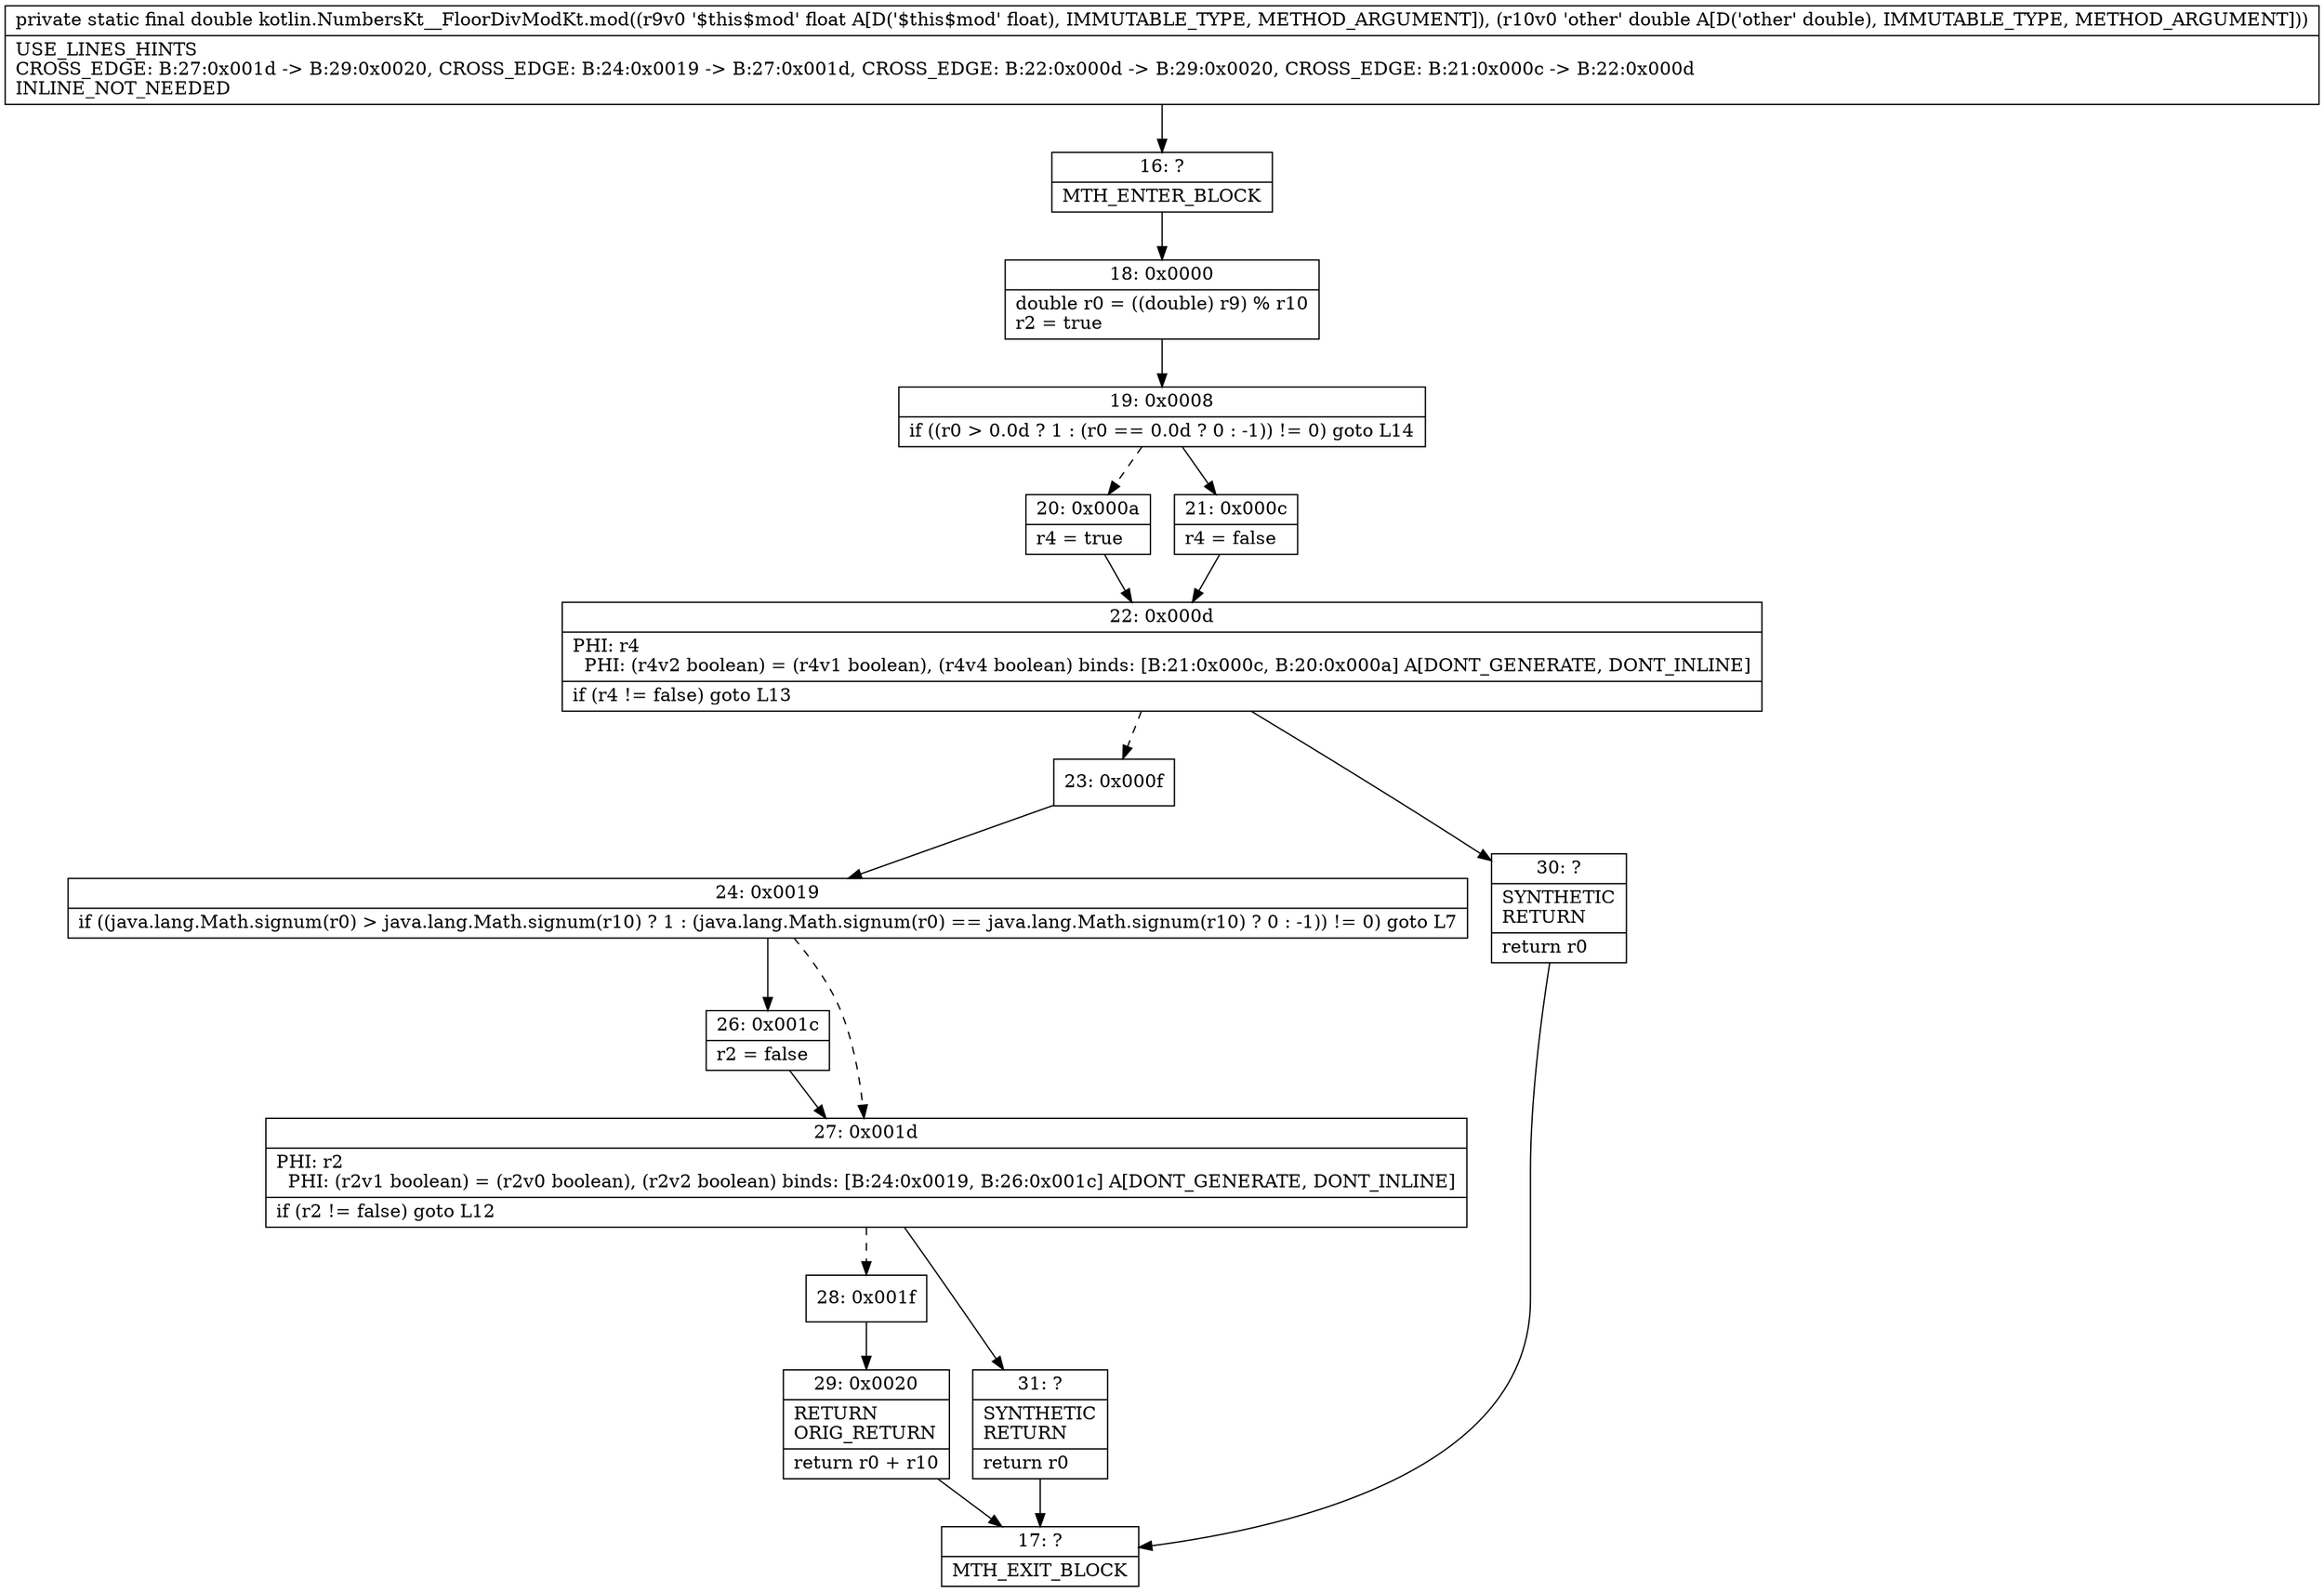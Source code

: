digraph "CFG forkotlin.NumbersKt__FloorDivModKt.mod(FD)D" {
Node_16 [shape=record,label="{16\:\ ?|MTH_ENTER_BLOCK\l}"];
Node_18 [shape=record,label="{18\:\ 0x0000|double r0 = ((double) r9) % r10\lr2 = true\l}"];
Node_19 [shape=record,label="{19\:\ 0x0008|if ((r0 \> 0.0d ? 1 : (r0 == 0.0d ? 0 : \-1)) != 0) goto L14\l}"];
Node_20 [shape=record,label="{20\:\ 0x000a|r4 = true\l}"];
Node_22 [shape=record,label="{22\:\ 0x000d|PHI: r4 \l  PHI: (r4v2 boolean) = (r4v1 boolean), (r4v4 boolean) binds: [B:21:0x000c, B:20:0x000a] A[DONT_GENERATE, DONT_INLINE]\l|if (r4 != false) goto L13\l}"];
Node_23 [shape=record,label="{23\:\ 0x000f}"];
Node_24 [shape=record,label="{24\:\ 0x0019|if ((java.lang.Math.signum(r0) \> java.lang.Math.signum(r10) ? 1 : (java.lang.Math.signum(r0) == java.lang.Math.signum(r10) ? 0 : \-1)) != 0) goto L7\l}"];
Node_26 [shape=record,label="{26\:\ 0x001c|r2 = false\l}"];
Node_27 [shape=record,label="{27\:\ 0x001d|PHI: r2 \l  PHI: (r2v1 boolean) = (r2v0 boolean), (r2v2 boolean) binds: [B:24:0x0019, B:26:0x001c] A[DONT_GENERATE, DONT_INLINE]\l|if (r2 != false) goto L12\l}"];
Node_28 [shape=record,label="{28\:\ 0x001f}"];
Node_29 [shape=record,label="{29\:\ 0x0020|RETURN\lORIG_RETURN\l|return r0 + r10\l}"];
Node_17 [shape=record,label="{17\:\ ?|MTH_EXIT_BLOCK\l}"];
Node_31 [shape=record,label="{31\:\ ?|SYNTHETIC\lRETURN\l|return r0\l}"];
Node_30 [shape=record,label="{30\:\ ?|SYNTHETIC\lRETURN\l|return r0\l}"];
Node_21 [shape=record,label="{21\:\ 0x000c|r4 = false\l}"];
MethodNode[shape=record,label="{private static final double kotlin.NumbersKt__FloorDivModKt.mod((r9v0 '$this$mod' float A[D('$this$mod' float), IMMUTABLE_TYPE, METHOD_ARGUMENT]), (r10v0 'other' double A[D('other' double), IMMUTABLE_TYPE, METHOD_ARGUMENT]))  | USE_LINES_HINTS\lCROSS_EDGE: B:27:0x001d \-\> B:29:0x0020, CROSS_EDGE: B:24:0x0019 \-\> B:27:0x001d, CROSS_EDGE: B:22:0x000d \-\> B:29:0x0020, CROSS_EDGE: B:21:0x000c \-\> B:22:0x000d\lINLINE_NOT_NEEDED\l}"];
MethodNode -> Node_16;Node_16 -> Node_18;
Node_18 -> Node_19;
Node_19 -> Node_20[style=dashed];
Node_19 -> Node_21;
Node_20 -> Node_22;
Node_22 -> Node_23[style=dashed];
Node_22 -> Node_30;
Node_23 -> Node_24;
Node_24 -> Node_26;
Node_24 -> Node_27[style=dashed];
Node_26 -> Node_27;
Node_27 -> Node_28[style=dashed];
Node_27 -> Node_31;
Node_28 -> Node_29;
Node_29 -> Node_17;
Node_31 -> Node_17;
Node_30 -> Node_17;
Node_21 -> Node_22;
}

